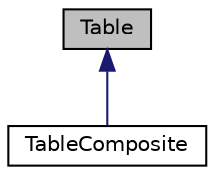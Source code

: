 digraph "Table"
{
 // LATEX_PDF_SIZE
  edge [fontname="Helvetica",fontsize="10",labelfontname="Helvetica",labelfontsize="10"];
  node [fontname="Helvetica",fontsize="10",shape=record];
  Node1 [label="Table",height=0.2,width=0.4,color="black", fillcolor="grey75", style="filled", fontcolor="black",tooltip="Represents a table in a restaurant."];
  Node1 -> Node2 [dir="back",color="midnightblue",fontsize="10",style="solid",fontname="Helvetica"];
  Node2 [label="TableComposite",height=0.2,width=0.4,color="black", fillcolor="white", style="filled",URL="$classTableComposite.html",tooltip="Represents a group of joined tables as a composite table."];
}
